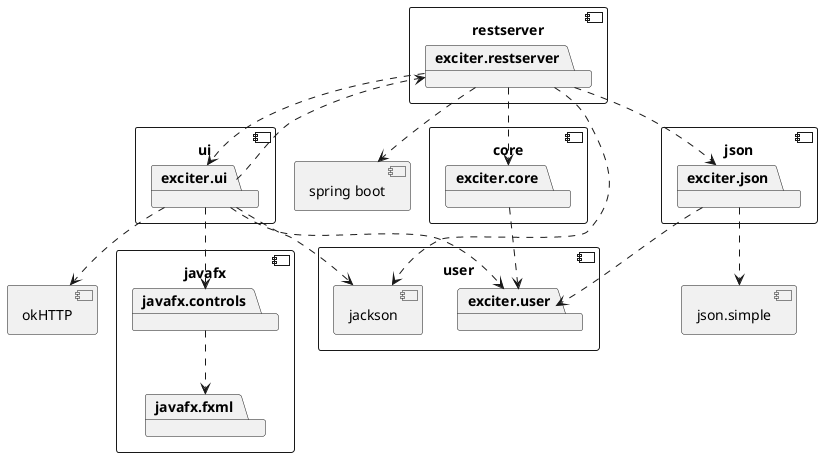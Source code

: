@startuml packageDiagram

component core{
    package exciter.core
}

component ui{
    package exciter.ui
}

component json{
    package exciter.json
    
}

component javafx{
    package javafx.controls
    package javafx.fxml
}

component restserver{
    package exciter.restserver

}

component user {
    package jackson
    package exciter.user

}
component json.simple{

}

component jackson {
}


component "spring boot" as springboot {
}

component okHTTP {

}


exciter.restserver ..> exciter.ui
exciter.ui ..> exciter.restserver
exciter.restserver ..>exciter.core
exciter.restserver ..> springboot


exciter.ui ..> jackson
exciter.restserver ..> jackson


exciter.ui ..> javafx.controls
javafx.controls ..> javafx.fxml
exciter.ui ..> okHTTP
exciter.ui ..> exciter.user
exciter.core ..>exciter.user
exciter.json ..> exciter.user
exciter.restserver ..> exciter.json


exciter.json ..> json.simple




@enduml
